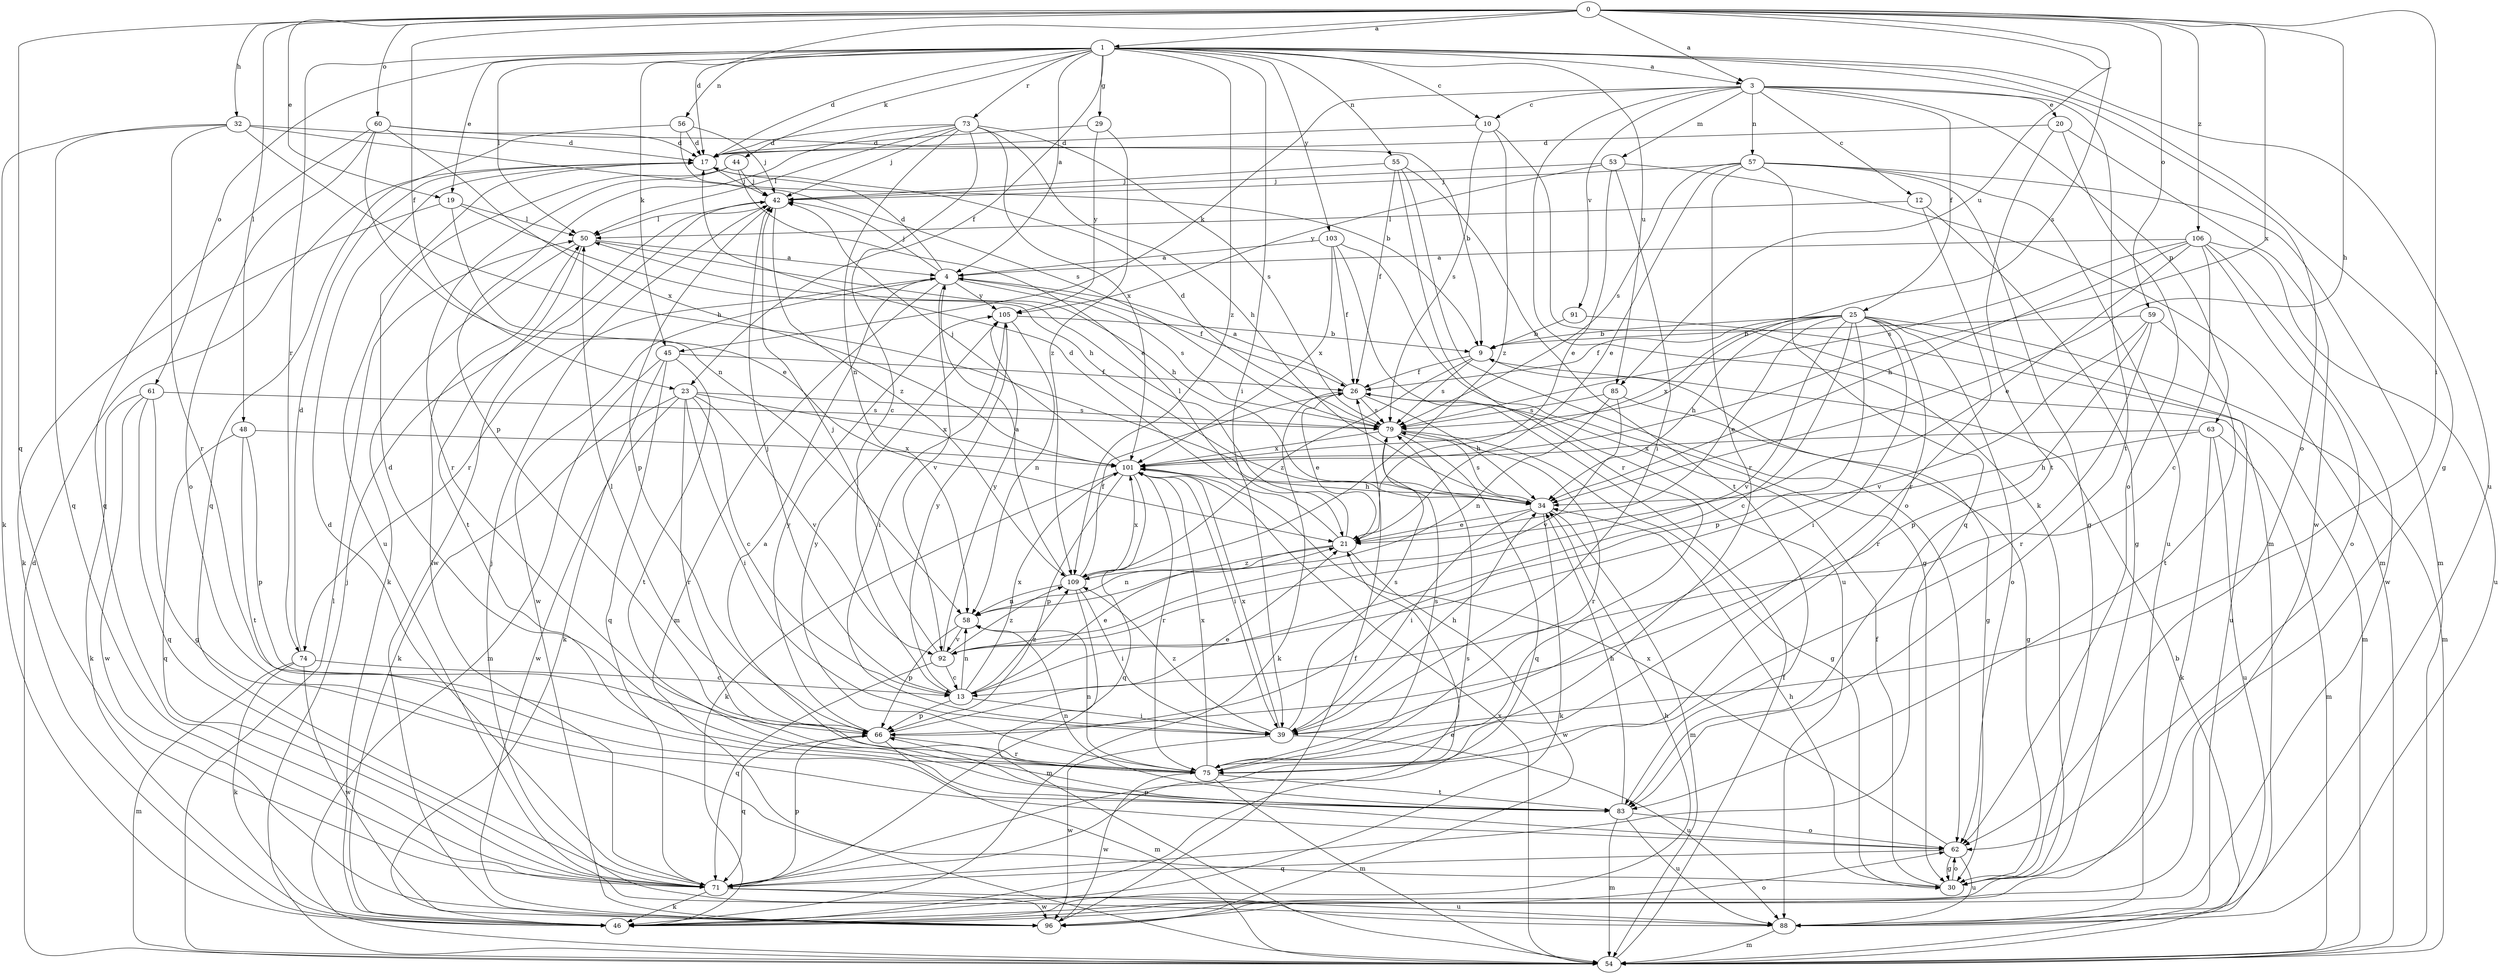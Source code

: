 strict digraph  {
0;
1;
3;
4;
9;
10;
12;
13;
17;
19;
20;
21;
23;
25;
26;
29;
30;
32;
34;
39;
42;
44;
45;
46;
48;
50;
53;
54;
55;
56;
57;
58;
59;
60;
61;
62;
63;
66;
71;
73;
74;
75;
79;
83;
85;
88;
91;
92;
96;
101;
103;
105;
106;
109;
0 -> 1  [label=a];
0 -> 3  [label=a];
0 -> 17  [label=d];
0 -> 19  [label=e];
0 -> 23  [label=f];
0 -> 32  [label=h];
0 -> 34  [label=h];
0 -> 39  [label=i];
0 -> 48  [label=l];
0 -> 59  [label=o];
0 -> 60  [label=o];
0 -> 71  [label=q];
0 -> 79  [label=s];
0 -> 85  [label=u];
0 -> 101  [label=x];
0 -> 106  [label=z];
1 -> 3  [label=a];
1 -> 4  [label=a];
1 -> 10  [label=c];
1 -> 17  [label=d];
1 -> 19  [label=e];
1 -> 23  [label=f];
1 -> 29  [label=g];
1 -> 30  [label=g];
1 -> 39  [label=i];
1 -> 44  [label=k];
1 -> 45  [label=k];
1 -> 50  [label=l];
1 -> 55  [label=n];
1 -> 56  [label=n];
1 -> 61  [label=o];
1 -> 62  [label=o];
1 -> 73  [label=r];
1 -> 74  [label=r];
1 -> 85  [label=u];
1 -> 88  [label=u];
1 -> 103  [label=y];
1 -> 109  [label=z];
3 -> 10  [label=c];
3 -> 12  [label=c];
3 -> 20  [label=e];
3 -> 25  [label=f];
3 -> 45  [label=k];
3 -> 46  [label=k];
3 -> 53  [label=m];
3 -> 57  [label=n];
3 -> 63  [label=p];
3 -> 83  [label=t];
3 -> 91  [label=v];
4 -> 17  [label=d];
4 -> 26  [label=f];
4 -> 42  [label=j];
4 -> 54  [label=m];
4 -> 74  [label=r];
4 -> 79  [label=s];
4 -> 92  [label=v];
4 -> 96  [label=w];
4 -> 105  [label=y];
9 -> 26  [label=f];
9 -> 30  [label=g];
9 -> 79  [label=s];
9 -> 109  [label=z];
10 -> 17  [label=d];
10 -> 54  [label=m];
10 -> 79  [label=s];
10 -> 109  [label=z];
12 -> 30  [label=g];
12 -> 50  [label=l];
12 -> 75  [label=r];
13 -> 21  [label=e];
13 -> 39  [label=i];
13 -> 42  [label=j];
13 -> 58  [label=n];
13 -> 66  [label=p];
13 -> 101  [label=x];
13 -> 105  [label=y];
13 -> 109  [label=z];
17 -> 42  [label=j];
19 -> 21  [label=e];
19 -> 34  [label=h];
19 -> 46  [label=k];
19 -> 50  [label=l];
20 -> 17  [label=d];
20 -> 62  [label=o];
20 -> 83  [label=t];
20 -> 96  [label=w];
21 -> 17  [label=d];
21 -> 50  [label=l];
21 -> 58  [label=n];
21 -> 96  [label=w];
21 -> 109  [label=z];
23 -> 13  [label=c];
23 -> 39  [label=i];
23 -> 46  [label=k];
23 -> 75  [label=r];
23 -> 79  [label=s];
23 -> 92  [label=v];
23 -> 96  [label=w];
23 -> 101  [label=x];
25 -> 9  [label=b];
25 -> 13  [label=c];
25 -> 21  [label=e];
25 -> 26  [label=f];
25 -> 34  [label=h];
25 -> 39  [label=i];
25 -> 54  [label=m];
25 -> 62  [label=o];
25 -> 66  [label=p];
25 -> 75  [label=r];
25 -> 88  [label=u];
25 -> 92  [label=v];
25 -> 101  [label=x];
26 -> 4  [label=a];
26 -> 21  [label=e];
26 -> 34  [label=h];
26 -> 46  [label=k];
26 -> 79  [label=s];
29 -> 17  [label=d];
29 -> 105  [label=y];
29 -> 109  [label=z];
30 -> 26  [label=f];
30 -> 34  [label=h];
30 -> 62  [label=o];
32 -> 9  [label=b];
32 -> 17  [label=d];
32 -> 34  [label=h];
32 -> 46  [label=k];
32 -> 71  [label=q];
32 -> 75  [label=r];
34 -> 21  [label=e];
34 -> 39  [label=i];
34 -> 46  [label=k];
34 -> 54  [label=m];
34 -> 79  [label=s];
39 -> 34  [label=h];
39 -> 79  [label=s];
39 -> 88  [label=u];
39 -> 96  [label=w];
39 -> 101  [label=x];
39 -> 109  [label=z];
42 -> 50  [label=l];
42 -> 66  [label=p];
42 -> 96  [label=w];
42 -> 109  [label=z];
44 -> 21  [label=e];
44 -> 42  [label=j];
44 -> 75  [label=r];
44 -> 88  [label=u];
45 -> 26  [label=f];
45 -> 46  [label=k];
45 -> 54  [label=m];
45 -> 71  [label=q];
45 -> 83  [label=t];
46 -> 21  [label=e];
46 -> 34  [label=h];
46 -> 62  [label=o];
48 -> 66  [label=p];
48 -> 71  [label=q];
48 -> 83  [label=t];
48 -> 101  [label=x];
50 -> 4  [label=a];
50 -> 34  [label=h];
50 -> 46  [label=k];
50 -> 83  [label=t];
53 -> 21  [label=e];
53 -> 39  [label=i];
53 -> 42  [label=j];
53 -> 54  [label=m];
53 -> 105  [label=y];
54 -> 9  [label=b];
54 -> 17  [label=d];
54 -> 26  [label=f];
54 -> 42  [label=j];
54 -> 50  [label=l];
54 -> 101  [label=x];
55 -> 26  [label=f];
55 -> 42  [label=j];
55 -> 62  [label=o];
55 -> 75  [label=r];
55 -> 83  [label=t];
56 -> 17  [label=d];
56 -> 42  [label=j];
56 -> 71  [label=q];
56 -> 79  [label=s];
57 -> 21  [label=e];
57 -> 30  [label=g];
57 -> 42  [label=j];
57 -> 54  [label=m];
57 -> 71  [label=q];
57 -> 75  [label=r];
57 -> 79  [label=s];
57 -> 88  [label=u];
58 -> 66  [label=p];
58 -> 92  [label=v];
59 -> 9  [label=b];
59 -> 66  [label=p];
59 -> 75  [label=r];
59 -> 83  [label=t];
59 -> 92  [label=v];
60 -> 9  [label=b];
60 -> 17  [label=d];
60 -> 58  [label=n];
60 -> 62  [label=o];
60 -> 71  [label=q];
60 -> 101  [label=x];
61 -> 30  [label=g];
61 -> 46  [label=k];
61 -> 71  [label=q];
61 -> 79  [label=s];
61 -> 96  [label=w];
62 -> 30  [label=g];
62 -> 66  [label=p];
62 -> 71  [label=q];
62 -> 88  [label=u];
62 -> 101  [label=x];
63 -> 34  [label=h];
63 -> 46  [label=k];
63 -> 54  [label=m];
63 -> 88  [label=u];
63 -> 101  [label=x];
66 -> 21  [label=e];
66 -> 50  [label=l];
66 -> 54  [label=m];
66 -> 71  [label=q];
66 -> 75  [label=r];
66 -> 105  [label=y];
71 -> 17  [label=d];
71 -> 46  [label=k];
71 -> 50  [label=l];
71 -> 66  [label=p];
71 -> 79  [label=s];
71 -> 88  [label=u];
71 -> 96  [label=w];
73 -> 13  [label=c];
73 -> 17  [label=d];
73 -> 34  [label=h];
73 -> 42  [label=j];
73 -> 50  [label=l];
73 -> 58  [label=n];
73 -> 66  [label=p];
73 -> 79  [label=s];
73 -> 101  [label=x];
74 -> 13  [label=c];
74 -> 17  [label=d];
74 -> 46  [label=k];
74 -> 54  [label=m];
74 -> 96  [label=w];
75 -> 17  [label=d];
75 -> 54  [label=m];
75 -> 58  [label=n];
75 -> 79  [label=s];
75 -> 83  [label=t];
75 -> 96  [label=w];
75 -> 101  [label=x];
75 -> 105  [label=y];
79 -> 17  [label=d];
79 -> 30  [label=g];
79 -> 71  [label=q];
79 -> 75  [label=r];
79 -> 101  [label=x];
83 -> 4  [label=a];
83 -> 34  [label=h];
83 -> 54  [label=m];
83 -> 58  [label=n];
83 -> 62  [label=o];
83 -> 88  [label=u];
85 -> 30  [label=g];
85 -> 58  [label=n];
85 -> 79  [label=s];
85 -> 92  [label=v];
88 -> 42  [label=j];
88 -> 54  [label=m];
91 -> 9  [label=b];
91 -> 54  [label=m];
92 -> 13  [label=c];
92 -> 42  [label=j];
92 -> 71  [label=q];
92 -> 105  [label=y];
92 -> 109  [label=z];
96 -> 26  [label=f];
101 -> 34  [label=h];
101 -> 39  [label=i];
101 -> 42  [label=j];
101 -> 46  [label=k];
101 -> 66  [label=p];
101 -> 71  [label=q];
101 -> 75  [label=r];
103 -> 4  [label=a];
103 -> 26  [label=f];
103 -> 30  [label=g];
103 -> 88  [label=u];
103 -> 101  [label=x];
105 -> 9  [label=b];
105 -> 39  [label=i];
105 -> 58  [label=n];
106 -> 4  [label=a];
106 -> 13  [label=c];
106 -> 21  [label=e];
106 -> 34  [label=h];
106 -> 62  [label=o];
106 -> 79  [label=s];
106 -> 88  [label=u];
106 -> 96  [label=w];
109 -> 4  [label=a];
109 -> 26  [label=f];
109 -> 39  [label=i];
109 -> 54  [label=m];
109 -> 58  [label=n];
109 -> 101  [label=x];
}
